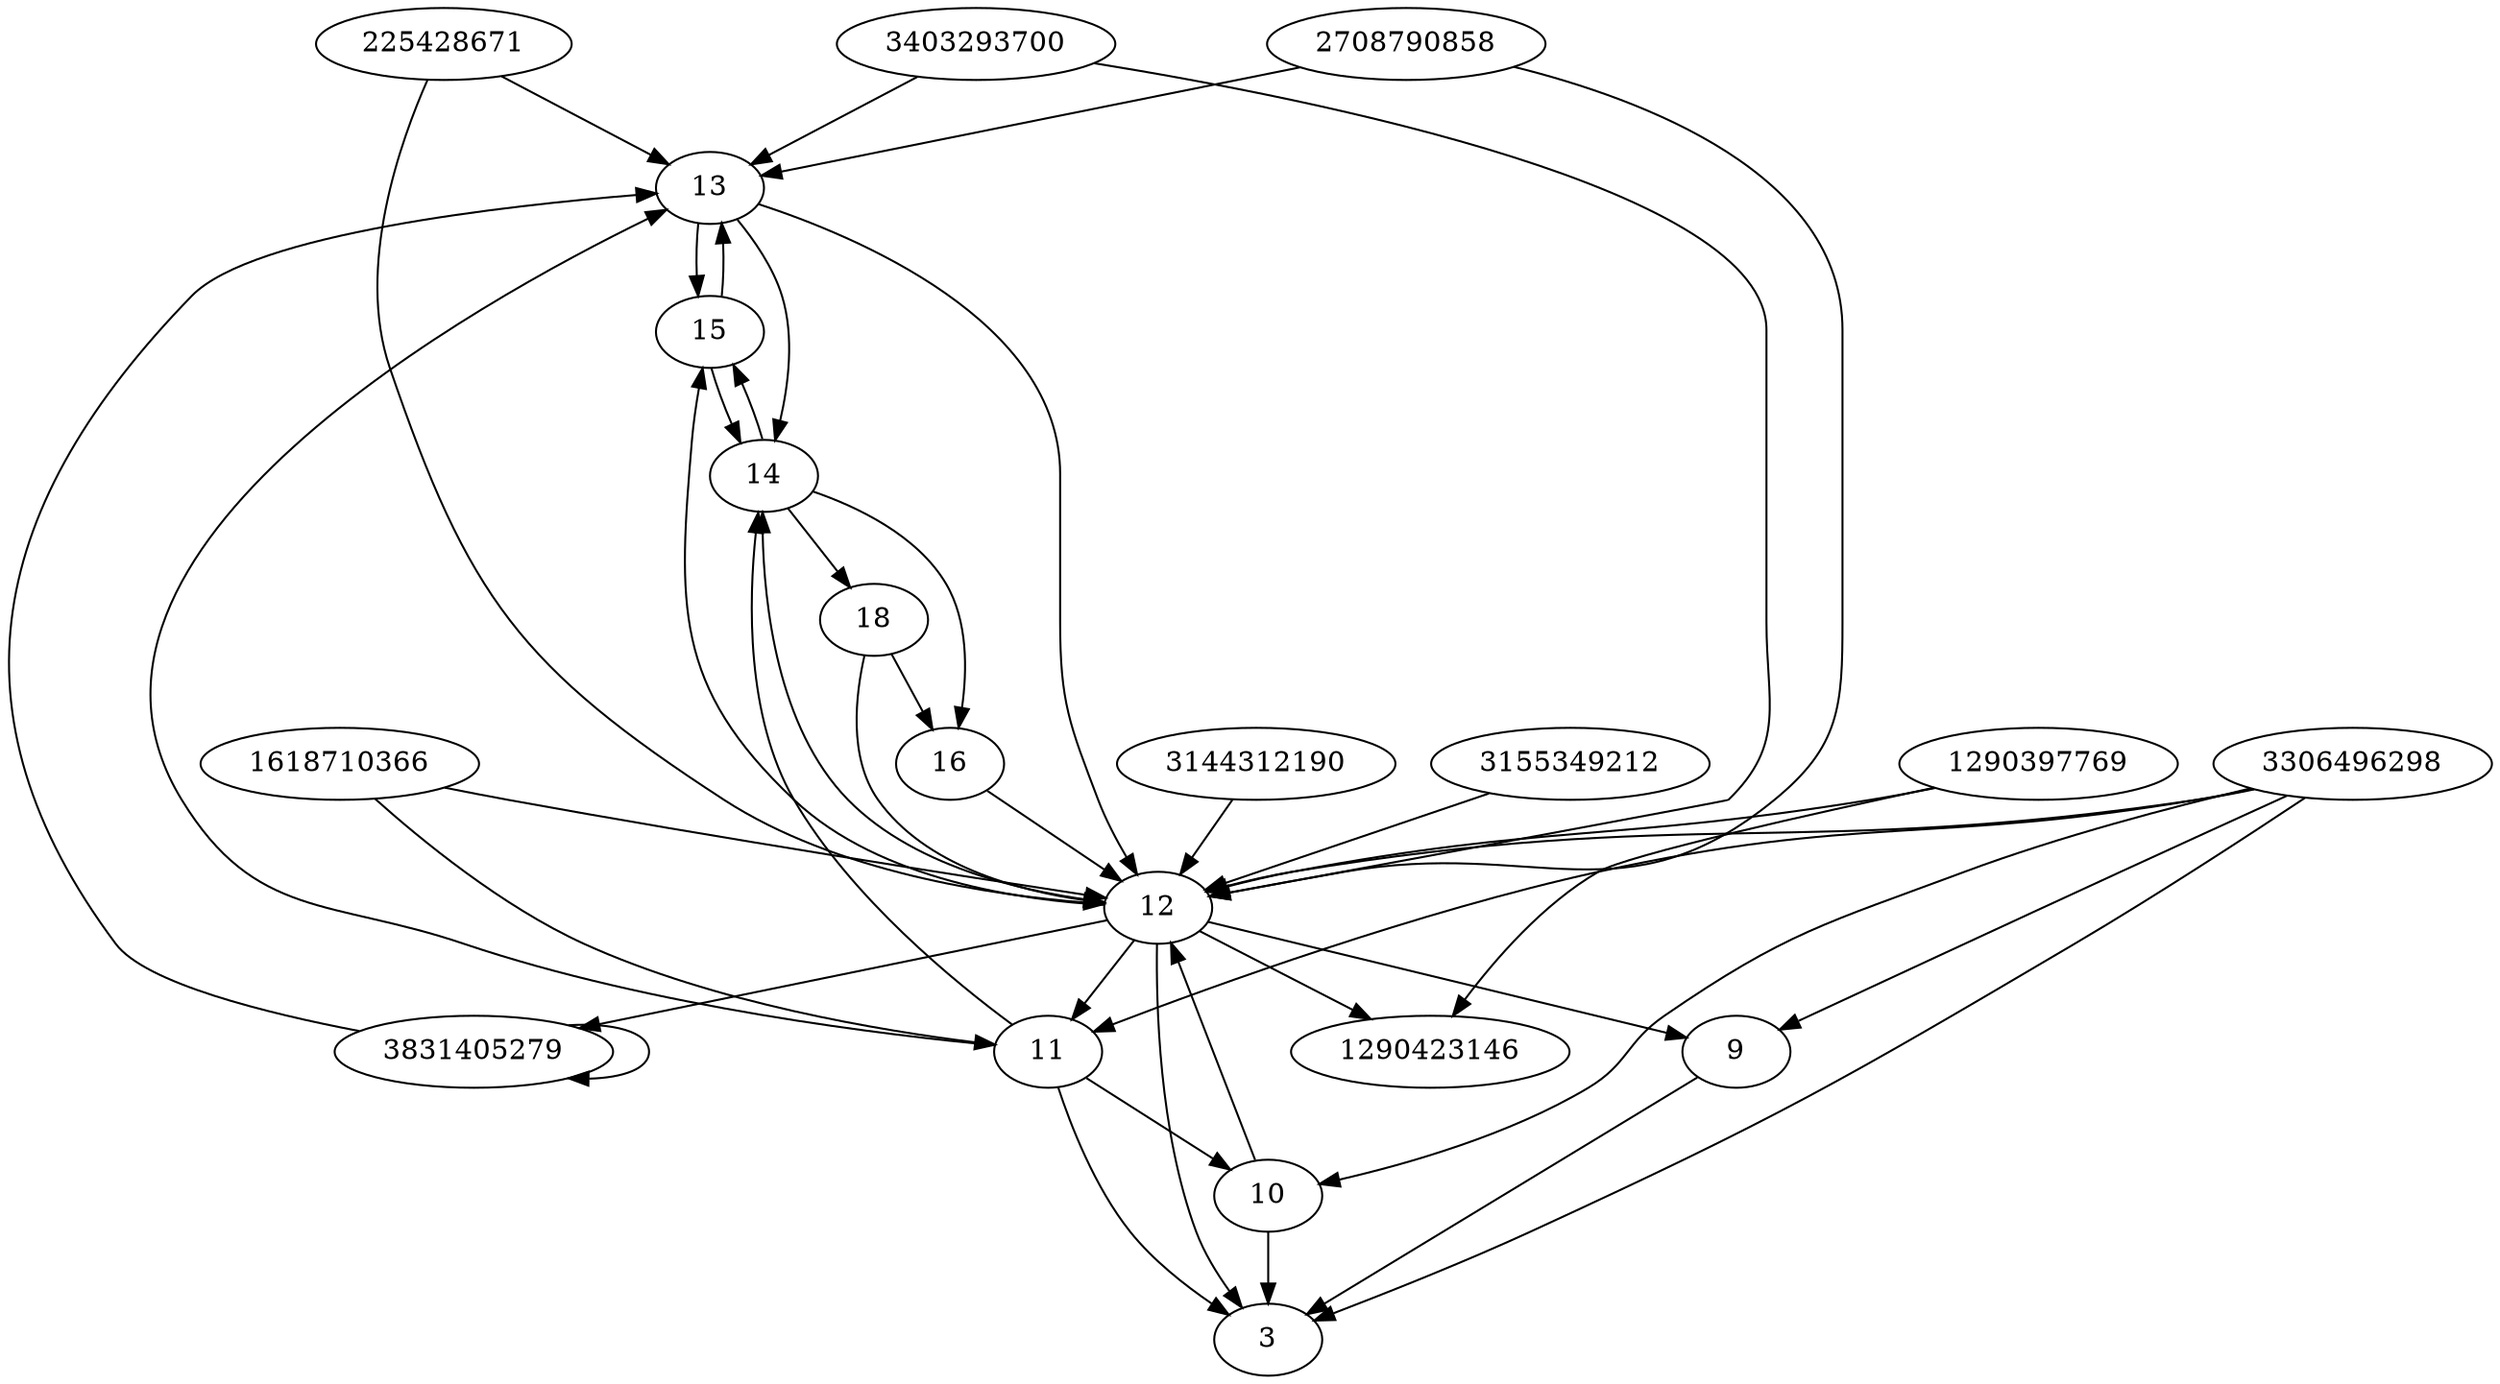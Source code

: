 digraph  {
225428671;
3144312190;
3;
3403293700;
1290397769;
3306496298;
2708790858;
10;
13;
11;
9;
16;
15;
18;
14;
1290423146;
12;
3155349212;
1618710366;
3831405279;
225428671 -> 12;
225428671 -> 13;
3144312190 -> 12;
3403293700 -> 13;
3403293700 -> 12;
1290397769 -> 1290423146;
1290397769 -> 12;
3306496298 -> 9;
3306496298 -> 3;
3306496298 -> 10;
3306496298 -> 11;
3306496298 -> 12;
2708790858 -> 12;
2708790858 -> 13;
10 -> 3;
10 -> 12;
13 -> 15;
13 -> 12;
13 -> 14;
11 -> 10;
11 -> 3;
11 -> 13;
11 -> 14;
9 -> 3;
16 -> 12;
15 -> 13;
15 -> 14;
18 -> 16;
18 -> 12;
14 -> 15;
14 -> 16;
14 -> 18;
12 -> 11;
12 -> 3;
12 -> 9;
12 -> 3831405279;
12 -> 15;
12 -> 14;
12 -> 1290423146;
3155349212 -> 12;
1618710366 -> 11;
1618710366 -> 12;
3831405279 -> 13;
3831405279 -> 3831405279;
}
